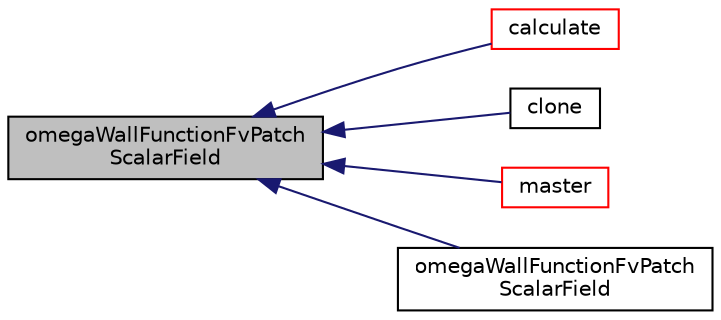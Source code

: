 digraph "omegaWallFunctionFvPatchScalarField"
{
  bgcolor="transparent";
  edge [fontname="Helvetica",fontsize="10",labelfontname="Helvetica",labelfontsize="10"];
  node [fontname="Helvetica",fontsize="10",shape=record];
  rankdir="LR";
  Node50 [label="omegaWallFunctionFvPatch\lScalarField",height=0.2,width=0.4,color="black", fillcolor="grey75", style="filled", fontcolor="black"];
  Node50 -> Node51 [dir="back",color="midnightblue",fontsize="10",style="solid",fontname="Helvetica"];
  Node51 [label="calculate",height=0.2,width=0.4,color="red",URL="$a32181.html#a198ab1edcd6a58e1f422febaac58dacc",tooltip="Calculate the omega and G. "];
  Node50 -> Node62 [dir="back",color="midnightblue",fontsize="10",style="solid",fontname="Helvetica"];
  Node62 [label="clone",height=0.2,width=0.4,color="black",URL="$a32181.html#abeb5f251f04d334f7f18704c9227d8aa",tooltip="Construct and return a clone. "];
  Node50 -> Node63 [dir="back",color="midnightblue",fontsize="10",style="solid",fontname="Helvetica"];
  Node63 [label="master",height=0.2,width=0.4,color="red",URL="$a32181.html#a1f390c9b065a113c4b6c10e7c650648c",tooltip="Return non-const access to the master patch ID. "];
  Node50 -> Node64 [dir="back",color="midnightblue",fontsize="10",style="solid",fontname="Helvetica"];
  Node64 [label="omegaWallFunctionFvPatch\lScalarField",height=0.2,width=0.4,color="black",URL="$a32181.html#aebea62aeed53fed884e4821f31442a95",tooltip="Construct by mapping given. "];
}
